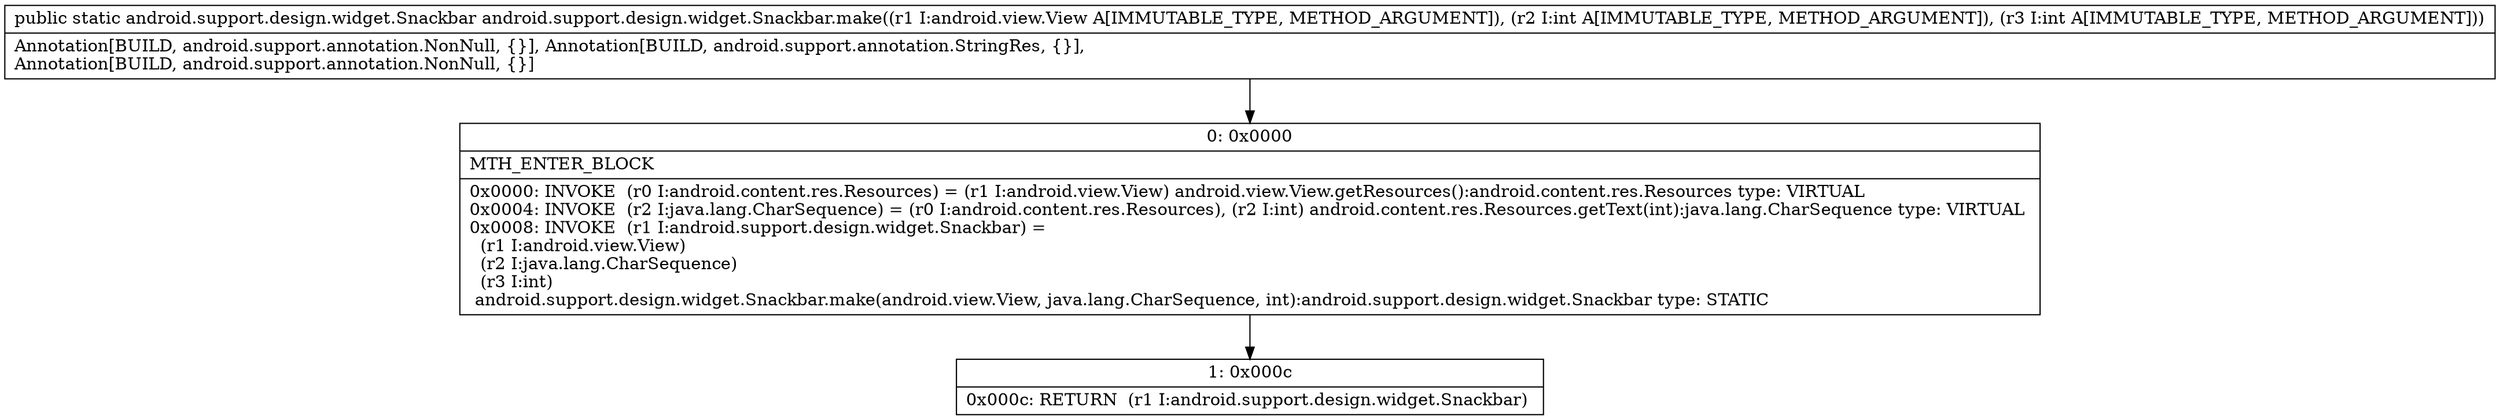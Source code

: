 digraph "CFG forandroid.support.design.widget.Snackbar.make(Landroid\/view\/View;II)Landroid\/support\/design\/widget\/Snackbar;" {
Node_0 [shape=record,label="{0\:\ 0x0000|MTH_ENTER_BLOCK\l|0x0000: INVOKE  (r0 I:android.content.res.Resources) = (r1 I:android.view.View) android.view.View.getResources():android.content.res.Resources type: VIRTUAL \l0x0004: INVOKE  (r2 I:java.lang.CharSequence) = (r0 I:android.content.res.Resources), (r2 I:int) android.content.res.Resources.getText(int):java.lang.CharSequence type: VIRTUAL \l0x0008: INVOKE  (r1 I:android.support.design.widget.Snackbar) = \l  (r1 I:android.view.View)\l  (r2 I:java.lang.CharSequence)\l  (r3 I:int)\l android.support.design.widget.Snackbar.make(android.view.View, java.lang.CharSequence, int):android.support.design.widget.Snackbar type: STATIC \l}"];
Node_1 [shape=record,label="{1\:\ 0x000c|0x000c: RETURN  (r1 I:android.support.design.widget.Snackbar) \l}"];
MethodNode[shape=record,label="{public static android.support.design.widget.Snackbar android.support.design.widget.Snackbar.make((r1 I:android.view.View A[IMMUTABLE_TYPE, METHOD_ARGUMENT]), (r2 I:int A[IMMUTABLE_TYPE, METHOD_ARGUMENT]), (r3 I:int A[IMMUTABLE_TYPE, METHOD_ARGUMENT]))  | Annotation[BUILD, android.support.annotation.NonNull, \{\}], Annotation[BUILD, android.support.annotation.StringRes, \{\}], \lAnnotation[BUILD, android.support.annotation.NonNull, \{\}]\l}"];
MethodNode -> Node_0;
Node_0 -> Node_1;
}

